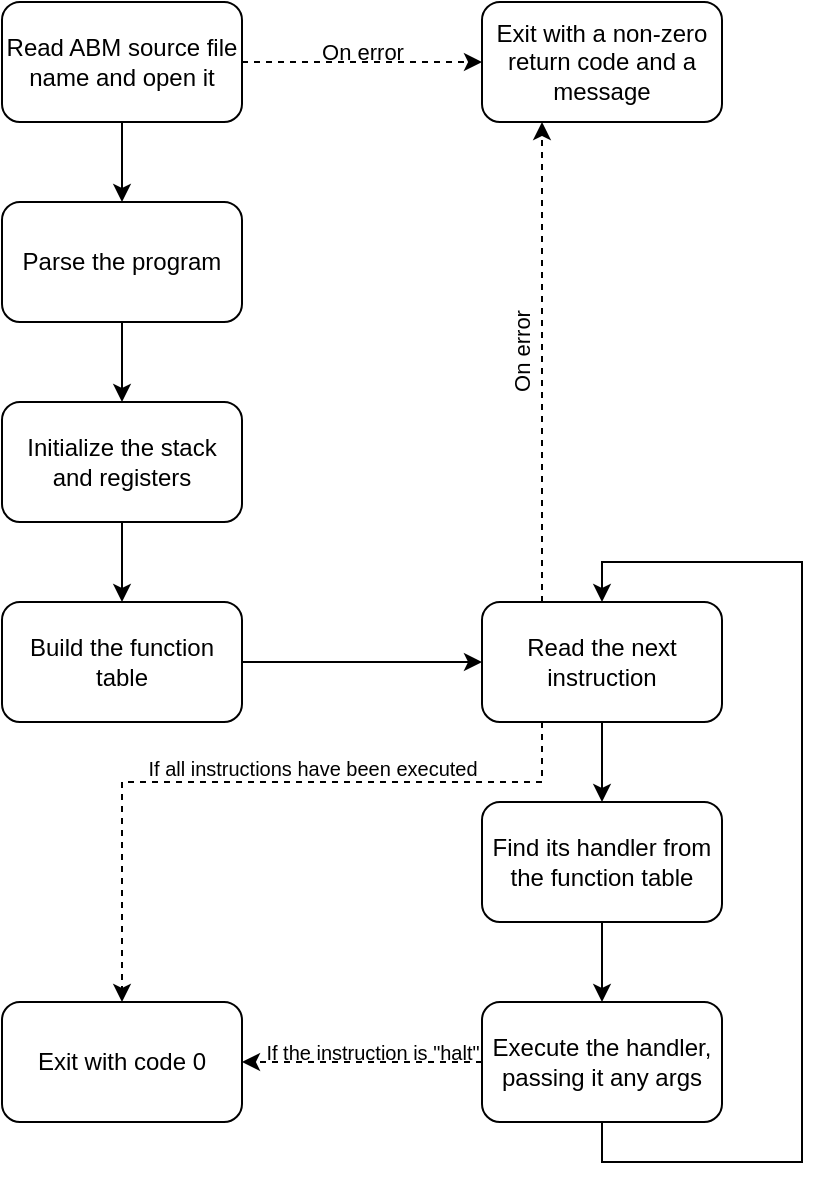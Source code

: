 <mxfile version="21.6.8" type="device">
  <diagram name="Page-1" id="7HXYfZxhfAYphCQm7l53">
    <mxGraphModel dx="875" dy="435" grid="1" gridSize="10" guides="1" tooltips="1" connect="1" arrows="1" fold="1" page="1" pageScale="1" pageWidth="600" pageHeight="700" math="0" shadow="0">
      <root>
        <mxCell id="0" />
        <mxCell id="1" parent="0" />
        <mxCell id="TzPt3WSmhlOqroEjM9LY-10" style="edgeStyle=orthogonalEdgeStyle;rounded=0;orthogonalLoop=1;jettySize=auto;html=1;exitX=0.5;exitY=1;exitDx=0;exitDy=0;entryX=0.5;entryY=0;entryDx=0;entryDy=0;" edge="1" parent="1" source="TzPt3WSmhlOqroEjM9LY-1" target="TzPt3WSmhlOqroEjM9LY-2">
          <mxGeometry relative="1" as="geometry" />
        </mxCell>
        <mxCell id="TzPt3WSmhlOqroEjM9LY-13" style="edgeStyle=orthogonalEdgeStyle;rounded=0;orthogonalLoop=1;jettySize=auto;html=1;exitX=1;exitY=0.5;exitDx=0;exitDy=0;entryX=0;entryY=0.5;entryDx=0;entryDy=0;dashed=1;" edge="1" parent="1" source="TzPt3WSmhlOqroEjM9LY-1" target="TzPt3WSmhlOqroEjM9LY-5">
          <mxGeometry relative="1" as="geometry" />
        </mxCell>
        <mxCell id="TzPt3WSmhlOqroEjM9LY-1" value="Read ABM source file name and open it" style="rounded=1;whiteSpace=wrap;html=1;" vertex="1" parent="1">
          <mxGeometry x="80" y="40" width="120" height="60" as="geometry" />
        </mxCell>
        <mxCell id="TzPt3WSmhlOqroEjM9LY-11" style="edgeStyle=orthogonalEdgeStyle;rounded=0;orthogonalLoop=1;jettySize=auto;html=1;exitX=0.5;exitY=1;exitDx=0;exitDy=0;entryX=0.5;entryY=0;entryDx=0;entryDy=0;" edge="1" parent="1" source="TzPt3WSmhlOqroEjM9LY-2" target="TzPt3WSmhlOqroEjM9LY-3">
          <mxGeometry relative="1" as="geometry" />
        </mxCell>
        <mxCell id="TzPt3WSmhlOqroEjM9LY-2" value="Parse the program" style="rounded=1;whiteSpace=wrap;html=1;" vertex="1" parent="1">
          <mxGeometry x="80" y="140" width="120" height="60" as="geometry" />
        </mxCell>
        <mxCell id="TzPt3WSmhlOqroEjM9LY-12" style="edgeStyle=orthogonalEdgeStyle;rounded=0;orthogonalLoop=1;jettySize=auto;html=1;exitX=0.5;exitY=1;exitDx=0;exitDy=0;entryX=0.5;entryY=0;entryDx=0;entryDy=0;" edge="1" parent="1" source="TzPt3WSmhlOqroEjM9LY-3" target="TzPt3WSmhlOqroEjM9LY-4">
          <mxGeometry relative="1" as="geometry" />
        </mxCell>
        <mxCell id="TzPt3WSmhlOqroEjM9LY-3" value="Initialize the stack and registers" style="rounded=1;whiteSpace=wrap;html=1;" vertex="1" parent="1">
          <mxGeometry x="80" y="240" width="120" height="60" as="geometry" />
        </mxCell>
        <mxCell id="TzPt3WSmhlOqroEjM9LY-15" style="edgeStyle=orthogonalEdgeStyle;rounded=0;orthogonalLoop=1;jettySize=auto;html=1;exitX=1;exitY=0.5;exitDx=0;exitDy=0;entryX=0;entryY=0.5;entryDx=0;entryDy=0;" edge="1" parent="1" source="TzPt3WSmhlOqroEjM9LY-4" target="TzPt3WSmhlOqroEjM9LY-6">
          <mxGeometry relative="1" as="geometry" />
        </mxCell>
        <mxCell id="TzPt3WSmhlOqroEjM9LY-4" value="Build the function table" style="rounded=1;whiteSpace=wrap;html=1;" vertex="1" parent="1">
          <mxGeometry x="80" y="340" width="120" height="60" as="geometry" />
        </mxCell>
        <mxCell id="TzPt3WSmhlOqroEjM9LY-5" value="Exit with a non-zero return code and a message" style="rounded=1;whiteSpace=wrap;html=1;" vertex="1" parent="1">
          <mxGeometry x="320" y="40" width="120" height="60" as="geometry" />
        </mxCell>
        <mxCell id="TzPt3WSmhlOqroEjM9LY-16" style="edgeStyle=orthogonalEdgeStyle;rounded=0;orthogonalLoop=1;jettySize=auto;html=1;exitX=0.5;exitY=1;exitDx=0;exitDy=0;entryX=0.5;entryY=0;entryDx=0;entryDy=0;" edge="1" parent="1" source="TzPt3WSmhlOqroEjM9LY-6" target="TzPt3WSmhlOqroEjM9LY-7">
          <mxGeometry relative="1" as="geometry" />
        </mxCell>
        <mxCell id="TzPt3WSmhlOqroEjM9LY-22" style="edgeStyle=orthogonalEdgeStyle;rounded=0;orthogonalLoop=1;jettySize=auto;html=1;exitX=0.25;exitY=1;exitDx=0;exitDy=0;entryX=0.5;entryY=0;entryDx=0;entryDy=0;dashed=1;" edge="1" parent="1" source="TzPt3WSmhlOqroEjM9LY-6" target="TzPt3WSmhlOqroEjM9LY-21">
          <mxGeometry relative="1" as="geometry">
            <Array as="points">
              <mxPoint x="350" y="430" />
              <mxPoint x="140" y="430" />
            </Array>
          </mxGeometry>
        </mxCell>
        <mxCell id="TzPt3WSmhlOqroEjM9LY-27" style="edgeStyle=orthogonalEdgeStyle;rounded=0;orthogonalLoop=1;jettySize=auto;html=1;exitX=0.25;exitY=0;exitDx=0;exitDy=0;entryX=0.25;entryY=1;entryDx=0;entryDy=0;dashed=1;" edge="1" parent="1" source="TzPt3WSmhlOqroEjM9LY-6" target="TzPt3WSmhlOqroEjM9LY-5">
          <mxGeometry relative="1" as="geometry" />
        </mxCell>
        <mxCell id="TzPt3WSmhlOqroEjM9LY-6" value="Read the next instruction" style="rounded=1;whiteSpace=wrap;html=1;" vertex="1" parent="1">
          <mxGeometry x="320" y="340" width="120" height="60" as="geometry" />
        </mxCell>
        <mxCell id="TzPt3WSmhlOqroEjM9LY-17" style="edgeStyle=orthogonalEdgeStyle;rounded=0;orthogonalLoop=1;jettySize=auto;html=1;exitX=0.5;exitY=1;exitDx=0;exitDy=0;entryX=0.5;entryY=0;entryDx=0;entryDy=0;" edge="1" parent="1" source="TzPt3WSmhlOqroEjM9LY-7" target="TzPt3WSmhlOqroEjM9LY-8">
          <mxGeometry relative="1" as="geometry" />
        </mxCell>
        <mxCell id="TzPt3WSmhlOqroEjM9LY-7" value="Find its handler from the function table" style="rounded=1;whiteSpace=wrap;html=1;" vertex="1" parent="1">
          <mxGeometry x="320" y="440" width="120" height="60" as="geometry" />
        </mxCell>
        <mxCell id="TzPt3WSmhlOqroEjM9LY-19" style="edgeStyle=orthogonalEdgeStyle;rounded=0;orthogonalLoop=1;jettySize=auto;html=1;exitX=0.5;exitY=1;exitDx=0;exitDy=0;entryX=0.5;entryY=0;entryDx=0;entryDy=0;" edge="1" parent="1" source="TzPt3WSmhlOqroEjM9LY-8" target="TzPt3WSmhlOqroEjM9LY-6">
          <mxGeometry relative="1" as="geometry">
            <Array as="points">
              <mxPoint x="380" y="620" />
              <mxPoint x="480" y="620" />
              <mxPoint x="480" y="320" />
              <mxPoint x="380" y="320" />
            </Array>
          </mxGeometry>
        </mxCell>
        <mxCell id="TzPt3WSmhlOqroEjM9LY-23" style="edgeStyle=orthogonalEdgeStyle;rounded=0;orthogonalLoop=1;jettySize=auto;html=1;exitX=0;exitY=0.5;exitDx=0;exitDy=0;entryX=1;entryY=0.5;entryDx=0;entryDy=0;dashed=1;" edge="1" parent="1" source="TzPt3WSmhlOqroEjM9LY-8" target="TzPt3WSmhlOqroEjM9LY-21">
          <mxGeometry relative="1" as="geometry" />
        </mxCell>
        <mxCell id="TzPt3WSmhlOqroEjM9LY-8" value="Execute the handler, passing it any args" style="rounded=1;whiteSpace=wrap;html=1;" vertex="1" parent="1">
          <mxGeometry x="320" y="540" width="120" height="60" as="geometry" />
        </mxCell>
        <mxCell id="TzPt3WSmhlOqroEjM9LY-20" value="On error" style="text;html=1;align=center;verticalAlign=middle;resizable=0;points=[];autosize=1;strokeColor=none;fillColor=none;fontSize=11;" vertex="1" parent="1">
          <mxGeometry x="230" y="50" width="60" height="30" as="geometry" />
        </mxCell>
        <mxCell id="TzPt3WSmhlOqroEjM9LY-21" value="Exit with code 0" style="rounded=1;whiteSpace=wrap;html=1;" vertex="1" parent="1">
          <mxGeometry x="80" y="540" width="120" height="60" as="geometry" />
        </mxCell>
        <mxCell id="TzPt3WSmhlOqroEjM9LY-24" value="If all instructions have been executed" style="text;html=1;align=center;verticalAlign=middle;resizable=0;points=[];autosize=1;strokeColor=none;fillColor=none;fontSize=10;" vertex="1" parent="1">
          <mxGeometry x="140" y="408" width="190" height="30" as="geometry" />
        </mxCell>
        <mxCell id="TzPt3WSmhlOqroEjM9LY-25" value="If the instruction is &quot;halt&quot;" style="text;html=1;align=center;verticalAlign=middle;resizable=0;points=[];autosize=1;strokeColor=none;fillColor=none;fontSize=10;" vertex="1" parent="1">
          <mxGeometry x="200" y="550" width="130" height="30" as="geometry" />
        </mxCell>
        <mxCell id="TzPt3WSmhlOqroEjM9LY-28" value="On error" style="text;html=1;align=center;verticalAlign=middle;resizable=0;points=[];autosize=1;strokeColor=none;fillColor=none;fontSize=11;rotation=270;" vertex="1" parent="1">
          <mxGeometry x="310" y="200" width="60" height="30" as="geometry" />
        </mxCell>
      </root>
    </mxGraphModel>
  </diagram>
</mxfile>

